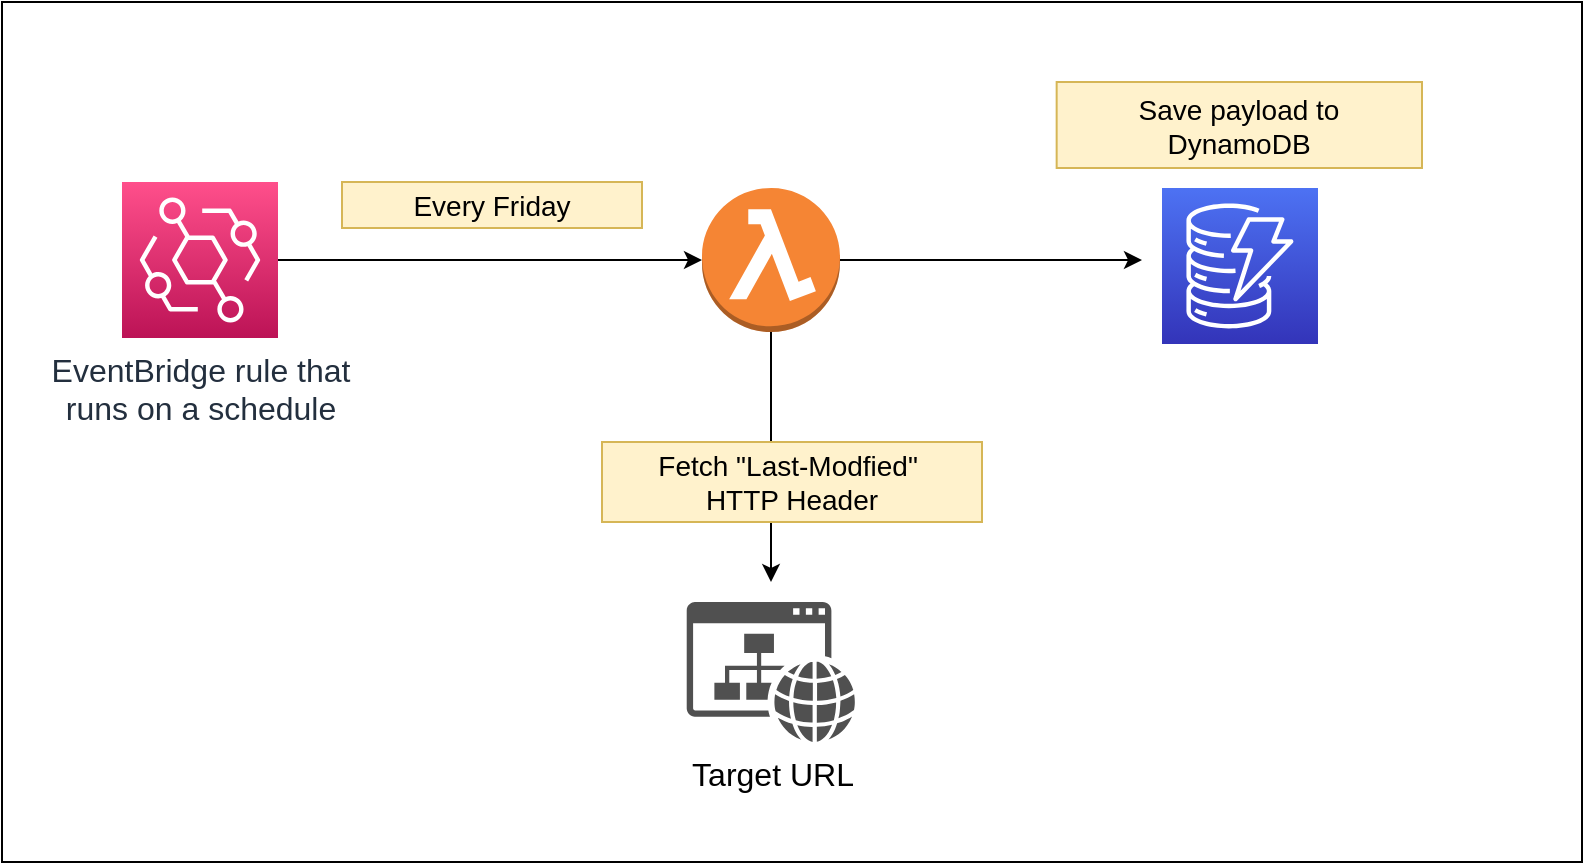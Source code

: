 <mxfile version="20.8.16" type="device"><diagram name="Page-1" id="924sHeQPFVhxK3eEFu3C"><mxGraphModel dx="1134" dy="1049" grid="1" gridSize="10" guides="1" tooltips="1" connect="1" arrows="1" fold="1" page="1" pageScale="1" pageWidth="827" pageHeight="1169" math="0" shadow="0"><root><mxCell id="0"/><mxCell id="1" parent="0"/><mxCell id="qrGTc68Ikprhr9aGQ1fK-12" value="" style="rounded=0;whiteSpace=wrap;html=1;fontSize=16;" vertex="1" parent="1"><mxGeometry x="260" y="140" width="790" height="430" as="geometry"/></mxCell><mxCell id="qrGTc68Ikprhr9aGQ1fK-3" style="edgeStyle=orthogonalEdgeStyle;rounded=0;orthogonalLoop=1;jettySize=auto;html=1;entryX=0;entryY=0.5;entryDx=0;entryDy=0;entryPerimeter=0;fontSize=21;" edge="1" parent="1" source="qrGTc68Ikprhr9aGQ1fK-1" target="qrGTc68Ikprhr9aGQ1fK-2"><mxGeometry relative="1" as="geometry"/></mxCell><mxCell id="qrGTc68Ikprhr9aGQ1fK-1" value="&lt;font style=&quot;font-size: 16px;&quot;&gt;EventBridge rule that&lt;br&gt;runs on a schedule&lt;/font&gt;" style="sketch=0;points=[[0,0,0],[0.25,0,0],[0.5,0,0],[0.75,0,0],[1,0,0],[0,1,0],[0.25,1,0],[0.5,1,0],[0.75,1,0],[1,1,0],[0,0.25,0],[0,0.5,0],[0,0.75,0],[1,0.25,0],[1,0.5,0],[1,0.75,0]];outlineConnect=0;fontColor=#232F3E;gradientColor=#FF4F8B;gradientDirection=north;fillColor=#BC1356;strokeColor=#ffffff;dashed=0;verticalLabelPosition=bottom;verticalAlign=top;align=center;html=1;fontSize=12;fontStyle=0;aspect=fixed;shape=mxgraph.aws4.resourceIcon;resIcon=mxgraph.aws4.eventbridge;" vertex="1" parent="1"><mxGeometry x="320" y="230" width="78" height="78" as="geometry"/></mxCell><mxCell id="qrGTc68Ikprhr9aGQ1fK-7" style="edgeStyle=orthogonalEdgeStyle;rounded=0;orthogonalLoop=1;jettySize=auto;html=1;fontSize=16;" edge="1" parent="1" source="qrGTc68Ikprhr9aGQ1fK-2"><mxGeometry relative="1" as="geometry"><mxPoint x="644.5" y="430" as="targetPoint"/></mxGeometry></mxCell><mxCell id="qrGTc68Ikprhr9aGQ1fK-10" style="edgeStyle=orthogonalEdgeStyle;rounded=0;orthogonalLoop=1;jettySize=auto;html=1;fontSize=16;" edge="1" parent="1" source="qrGTc68Ikprhr9aGQ1fK-2"><mxGeometry relative="1" as="geometry"><mxPoint x="830" y="269" as="targetPoint"/></mxGeometry></mxCell><mxCell id="qrGTc68Ikprhr9aGQ1fK-2" value="" style="outlineConnect=0;dashed=0;verticalLabelPosition=bottom;verticalAlign=top;align=center;html=1;shape=mxgraph.aws3.lambda_function;fillColor=#F58534;gradientColor=none;fontSize=21;" vertex="1" parent="1"><mxGeometry x="610" y="233" width="69" height="72" as="geometry"/></mxCell><mxCell id="qrGTc68Ikprhr9aGQ1fK-4" value="Every Friday" style="rounded=0;whiteSpace=wrap;html=1;fontSize=14;fillColor=#fff2cc;strokeColor=#d6b656;" vertex="1" parent="1"><mxGeometry x="430" y="230" width="150" height="23" as="geometry"/></mxCell><mxCell id="qrGTc68Ikprhr9aGQ1fK-6" value="Target URL" style="sketch=0;pointerEvents=1;shadow=0;dashed=0;html=1;strokeColor=none;fillColor=#505050;labelPosition=center;verticalLabelPosition=bottom;verticalAlign=top;outlineConnect=0;align=center;shape=mxgraph.office.concepts.website;fontSize=16;" vertex="1" parent="1"><mxGeometry x="602.36" y="440" width="84.29" height="70" as="geometry"/></mxCell><mxCell id="qrGTc68Ikprhr9aGQ1fK-8" value="Fetch &quot;Last-Modfied&quot;&amp;nbsp;&lt;br style=&quot;font-size: 14px;&quot;&gt;HTTP Header" style="rounded=0;whiteSpace=wrap;html=1;fontSize=14;fillColor=#fff2cc;strokeColor=#d6b656;" vertex="1" parent="1"><mxGeometry x="560" y="360" width="190" height="40" as="geometry"/></mxCell><mxCell id="qrGTc68Ikprhr9aGQ1fK-9" value="" style="sketch=0;points=[[0,0,0],[0.25,0,0],[0.5,0,0],[0.75,0,0],[1,0,0],[0,1,0],[0.25,1,0],[0.5,1,0],[0.75,1,0],[1,1,0],[0,0.25,0],[0,0.5,0],[0,0.75,0],[1,0.25,0],[1,0.5,0],[1,0.75,0]];outlineConnect=0;fontColor=#232F3E;gradientColor=#4D72F3;gradientDirection=north;fillColor=#3334B9;strokeColor=#ffffff;dashed=0;verticalLabelPosition=bottom;verticalAlign=top;align=center;html=1;fontSize=12;fontStyle=0;aspect=fixed;shape=mxgraph.aws4.resourceIcon;resIcon=mxgraph.aws4.dynamodb;" vertex="1" parent="1"><mxGeometry x="840" y="233" width="78" height="78" as="geometry"/></mxCell><mxCell id="qrGTc68Ikprhr9aGQ1fK-11" value="Save payload to&lt;br&gt;DynamoDB" style="rounded=0;whiteSpace=wrap;html=1;fontSize=14;fillColor=#fff2cc;strokeColor=#d6b656;" vertex="1" parent="1"><mxGeometry x="787.33" y="180" width="182.67" height="43" as="geometry"/></mxCell></root></mxGraphModel></diagram></mxfile>